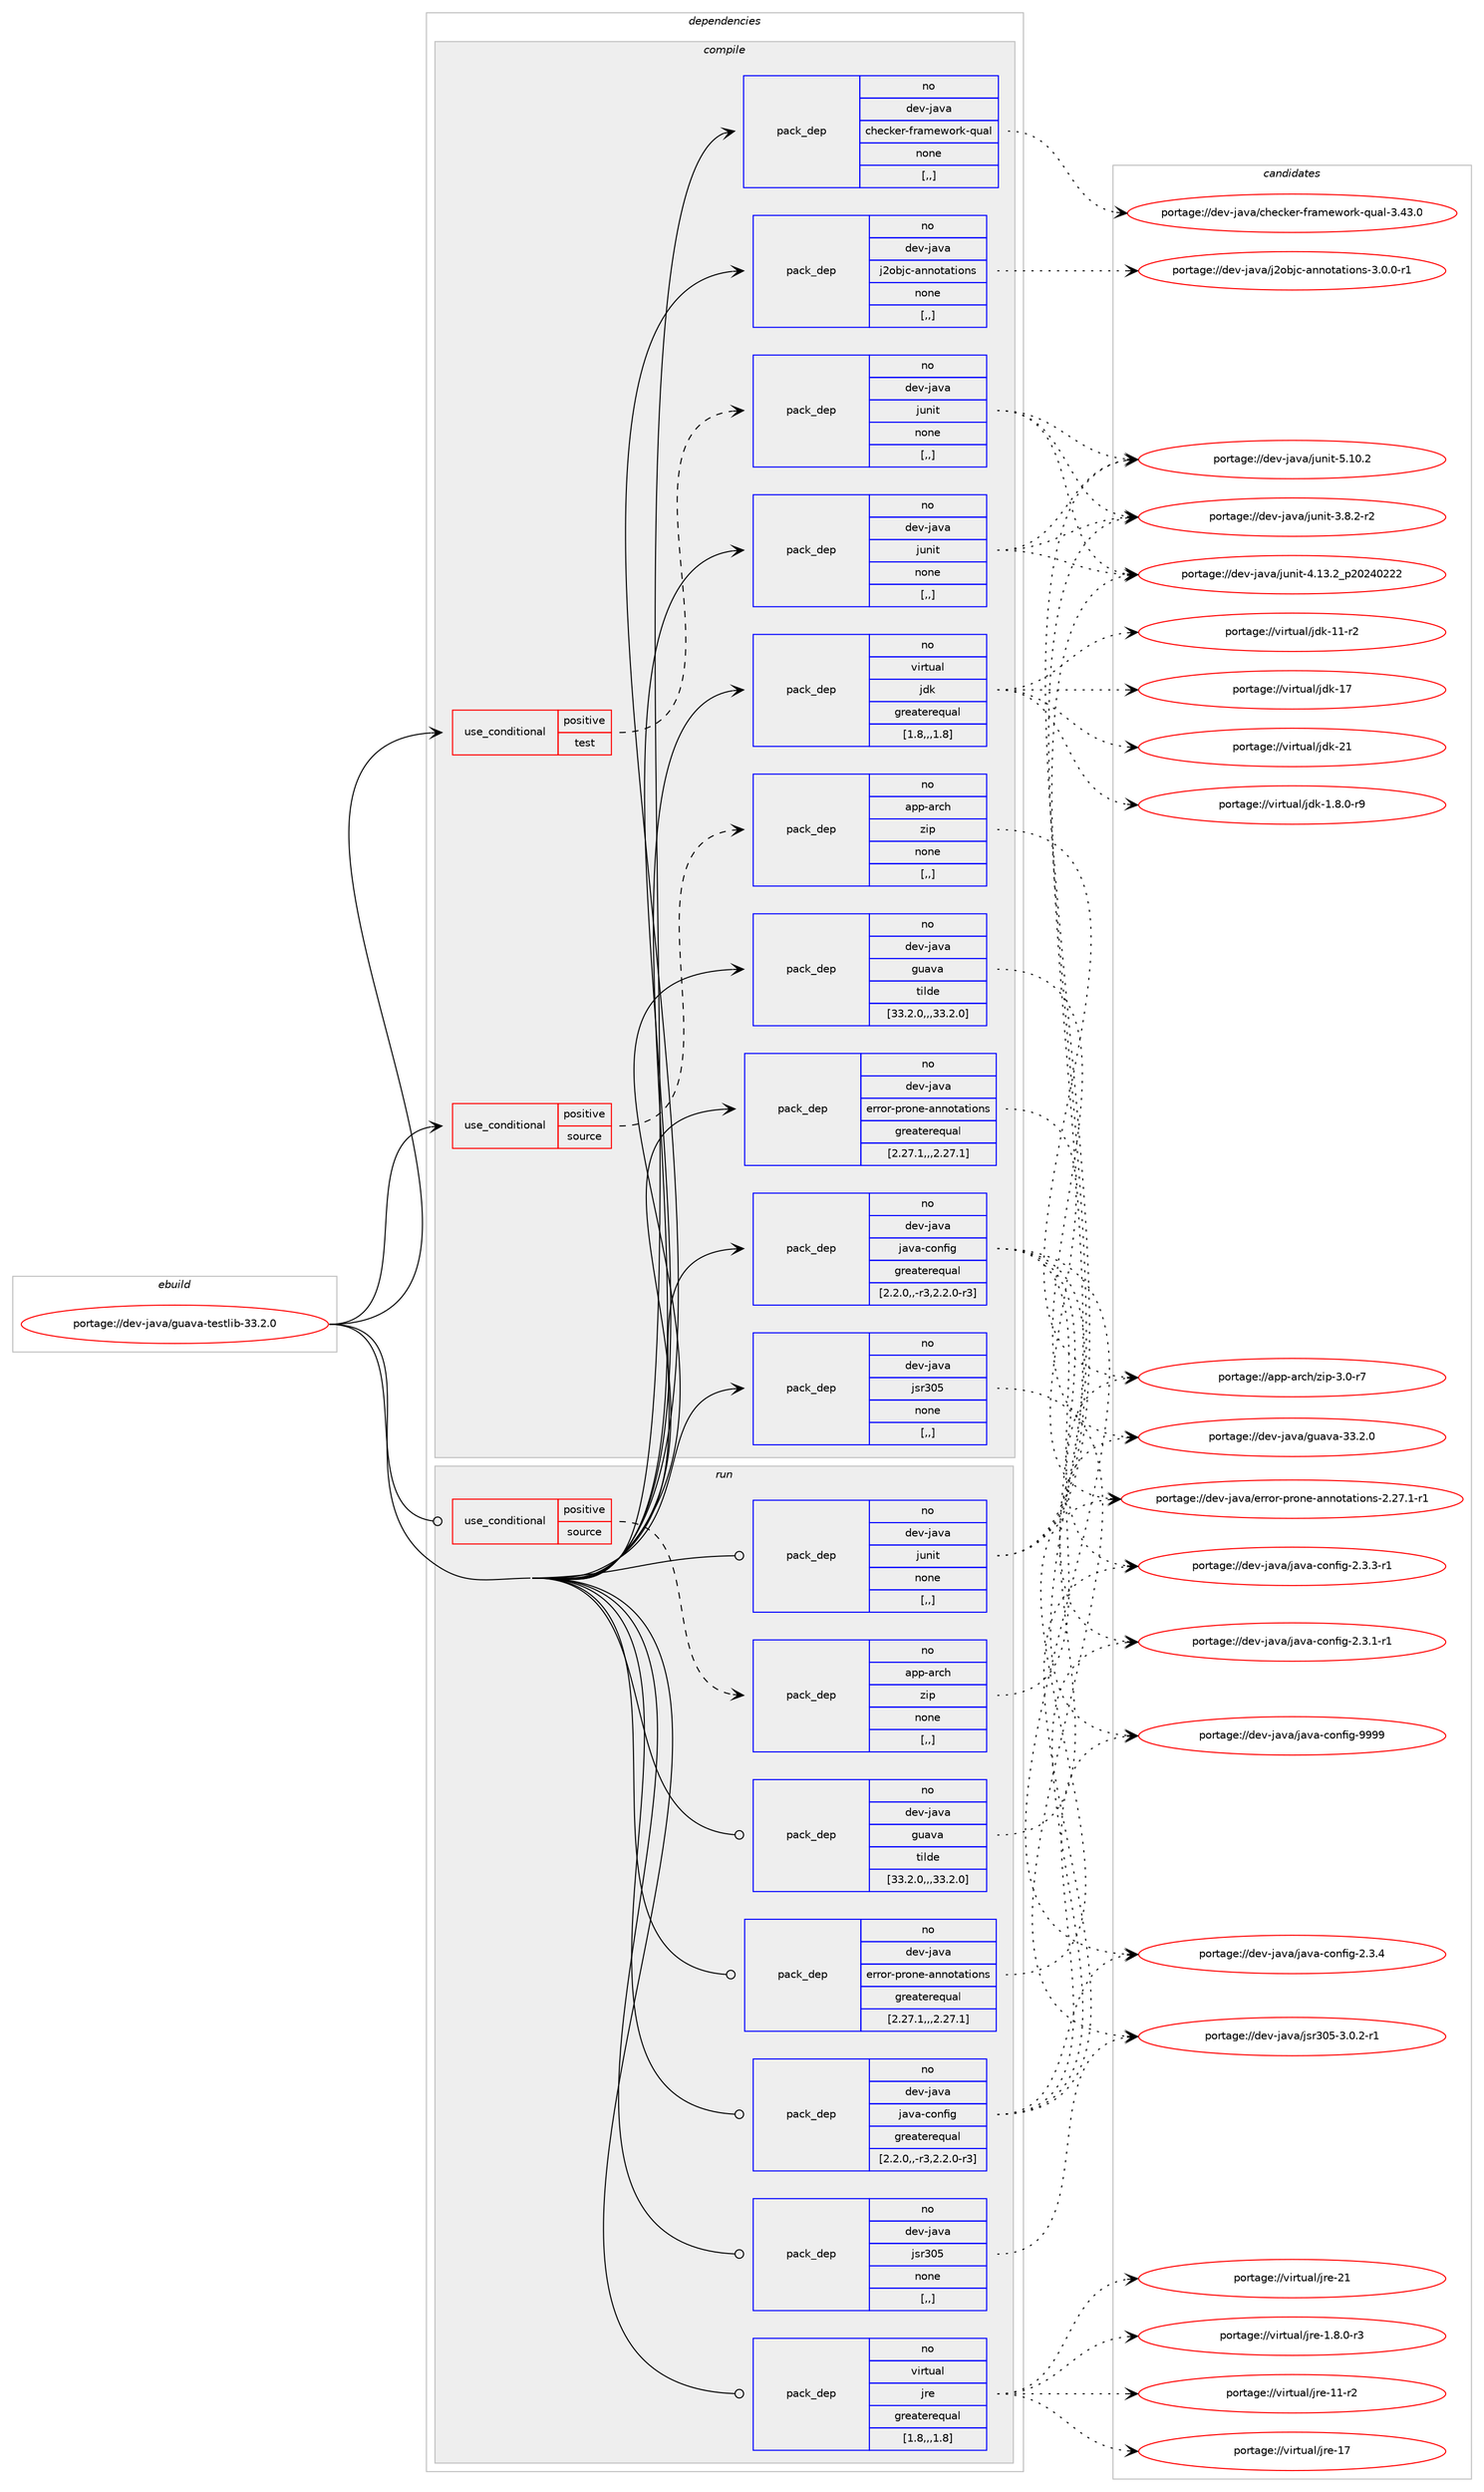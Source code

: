 digraph prolog {

# *************
# Graph options
# *************

newrank=true;
concentrate=true;
compound=true;
graph [rankdir=LR,fontname=Helvetica,fontsize=10,ranksep=1.5];#, ranksep=2.5, nodesep=0.2];
edge  [arrowhead=vee];
node  [fontname=Helvetica,fontsize=10];

# **********
# The ebuild
# **********

subgraph cluster_leftcol {
color=gray;
rank=same;
label=<<i>ebuild</i>>;
id [label="portage://dev-java/guava-testlib-33.2.0", color=red, width=4, href="../dev-java/guava-testlib-33.2.0.svg"];
}

# ****************
# The dependencies
# ****************

subgraph cluster_midcol {
color=gray;
label=<<i>dependencies</i>>;
subgraph cluster_compile {
fillcolor="#eeeeee";
style=filled;
label=<<i>compile</i>>;
subgraph cond21106 {
dependency91653 [label=<<TABLE BORDER="0" CELLBORDER="1" CELLSPACING="0" CELLPADDING="4"><TR><TD ROWSPAN="3" CELLPADDING="10">use_conditional</TD></TR><TR><TD>positive</TD></TR><TR><TD>source</TD></TR></TABLE>>, shape=none, color=red];
subgraph pack69523 {
dependency91654 [label=<<TABLE BORDER="0" CELLBORDER="1" CELLSPACING="0" CELLPADDING="4" WIDTH="220"><TR><TD ROWSPAN="6" CELLPADDING="30">pack_dep</TD></TR><TR><TD WIDTH="110">no</TD></TR><TR><TD>app-arch</TD></TR><TR><TD>zip</TD></TR><TR><TD>none</TD></TR><TR><TD>[,,]</TD></TR></TABLE>>, shape=none, color=blue];
}
dependency91653:e -> dependency91654:w [weight=20,style="dashed",arrowhead="vee"];
}
id:e -> dependency91653:w [weight=20,style="solid",arrowhead="vee"];
subgraph cond21107 {
dependency91655 [label=<<TABLE BORDER="0" CELLBORDER="1" CELLSPACING="0" CELLPADDING="4"><TR><TD ROWSPAN="3" CELLPADDING="10">use_conditional</TD></TR><TR><TD>positive</TD></TR><TR><TD>test</TD></TR></TABLE>>, shape=none, color=red];
subgraph pack69524 {
dependency91656 [label=<<TABLE BORDER="0" CELLBORDER="1" CELLSPACING="0" CELLPADDING="4" WIDTH="220"><TR><TD ROWSPAN="6" CELLPADDING="30">pack_dep</TD></TR><TR><TD WIDTH="110">no</TD></TR><TR><TD>dev-java</TD></TR><TR><TD>junit</TD></TR><TR><TD>none</TD></TR><TR><TD>[,,]</TD></TR></TABLE>>, shape=none, color=blue];
}
dependency91655:e -> dependency91656:w [weight=20,style="dashed",arrowhead="vee"];
}
id:e -> dependency91655:w [weight=20,style="solid",arrowhead="vee"];
subgraph pack69525 {
dependency91657 [label=<<TABLE BORDER="0" CELLBORDER="1" CELLSPACING="0" CELLPADDING="4" WIDTH="220"><TR><TD ROWSPAN="6" CELLPADDING="30">pack_dep</TD></TR><TR><TD WIDTH="110">no</TD></TR><TR><TD>dev-java</TD></TR><TR><TD>checker-framework-qual</TD></TR><TR><TD>none</TD></TR><TR><TD>[,,]</TD></TR></TABLE>>, shape=none, color=blue];
}
id:e -> dependency91657:w [weight=20,style="solid",arrowhead="vee"];
subgraph pack69526 {
dependency91658 [label=<<TABLE BORDER="0" CELLBORDER="1" CELLSPACING="0" CELLPADDING="4" WIDTH="220"><TR><TD ROWSPAN="6" CELLPADDING="30">pack_dep</TD></TR><TR><TD WIDTH="110">no</TD></TR><TR><TD>dev-java</TD></TR><TR><TD>error-prone-annotations</TD></TR><TR><TD>greaterequal</TD></TR><TR><TD>[2.27.1,,,2.27.1]</TD></TR></TABLE>>, shape=none, color=blue];
}
id:e -> dependency91658:w [weight=20,style="solid",arrowhead="vee"];
subgraph pack69527 {
dependency91659 [label=<<TABLE BORDER="0" CELLBORDER="1" CELLSPACING="0" CELLPADDING="4" WIDTH="220"><TR><TD ROWSPAN="6" CELLPADDING="30">pack_dep</TD></TR><TR><TD WIDTH="110">no</TD></TR><TR><TD>dev-java</TD></TR><TR><TD>guava</TD></TR><TR><TD>tilde</TD></TR><TR><TD>[33.2.0,,,33.2.0]</TD></TR></TABLE>>, shape=none, color=blue];
}
id:e -> dependency91659:w [weight=20,style="solid",arrowhead="vee"];
subgraph pack69528 {
dependency91660 [label=<<TABLE BORDER="0" CELLBORDER="1" CELLSPACING="0" CELLPADDING="4" WIDTH="220"><TR><TD ROWSPAN="6" CELLPADDING="30">pack_dep</TD></TR><TR><TD WIDTH="110">no</TD></TR><TR><TD>dev-java</TD></TR><TR><TD>j2objc-annotations</TD></TR><TR><TD>none</TD></TR><TR><TD>[,,]</TD></TR></TABLE>>, shape=none, color=blue];
}
id:e -> dependency91660:w [weight=20,style="solid",arrowhead="vee"];
subgraph pack69529 {
dependency91661 [label=<<TABLE BORDER="0" CELLBORDER="1" CELLSPACING="0" CELLPADDING="4" WIDTH="220"><TR><TD ROWSPAN="6" CELLPADDING="30">pack_dep</TD></TR><TR><TD WIDTH="110">no</TD></TR><TR><TD>dev-java</TD></TR><TR><TD>java-config</TD></TR><TR><TD>greaterequal</TD></TR><TR><TD>[2.2.0,,-r3,2.2.0-r3]</TD></TR></TABLE>>, shape=none, color=blue];
}
id:e -> dependency91661:w [weight=20,style="solid",arrowhead="vee"];
subgraph pack69530 {
dependency91662 [label=<<TABLE BORDER="0" CELLBORDER="1" CELLSPACING="0" CELLPADDING="4" WIDTH="220"><TR><TD ROWSPAN="6" CELLPADDING="30">pack_dep</TD></TR><TR><TD WIDTH="110">no</TD></TR><TR><TD>dev-java</TD></TR><TR><TD>jsr305</TD></TR><TR><TD>none</TD></TR><TR><TD>[,,]</TD></TR></TABLE>>, shape=none, color=blue];
}
id:e -> dependency91662:w [weight=20,style="solid",arrowhead="vee"];
subgraph pack69531 {
dependency91663 [label=<<TABLE BORDER="0" CELLBORDER="1" CELLSPACING="0" CELLPADDING="4" WIDTH="220"><TR><TD ROWSPAN="6" CELLPADDING="30">pack_dep</TD></TR><TR><TD WIDTH="110">no</TD></TR><TR><TD>dev-java</TD></TR><TR><TD>junit</TD></TR><TR><TD>none</TD></TR><TR><TD>[,,]</TD></TR></TABLE>>, shape=none, color=blue];
}
id:e -> dependency91663:w [weight=20,style="solid",arrowhead="vee"];
subgraph pack69532 {
dependency91664 [label=<<TABLE BORDER="0" CELLBORDER="1" CELLSPACING="0" CELLPADDING="4" WIDTH="220"><TR><TD ROWSPAN="6" CELLPADDING="30">pack_dep</TD></TR><TR><TD WIDTH="110">no</TD></TR><TR><TD>virtual</TD></TR><TR><TD>jdk</TD></TR><TR><TD>greaterequal</TD></TR><TR><TD>[1.8,,,1.8]</TD></TR></TABLE>>, shape=none, color=blue];
}
id:e -> dependency91664:w [weight=20,style="solid",arrowhead="vee"];
}
subgraph cluster_compileandrun {
fillcolor="#eeeeee";
style=filled;
label=<<i>compile and run</i>>;
}
subgraph cluster_run {
fillcolor="#eeeeee";
style=filled;
label=<<i>run</i>>;
subgraph cond21108 {
dependency91665 [label=<<TABLE BORDER="0" CELLBORDER="1" CELLSPACING="0" CELLPADDING="4"><TR><TD ROWSPAN="3" CELLPADDING="10">use_conditional</TD></TR><TR><TD>positive</TD></TR><TR><TD>source</TD></TR></TABLE>>, shape=none, color=red];
subgraph pack69533 {
dependency91666 [label=<<TABLE BORDER="0" CELLBORDER="1" CELLSPACING="0" CELLPADDING="4" WIDTH="220"><TR><TD ROWSPAN="6" CELLPADDING="30">pack_dep</TD></TR><TR><TD WIDTH="110">no</TD></TR><TR><TD>app-arch</TD></TR><TR><TD>zip</TD></TR><TR><TD>none</TD></TR><TR><TD>[,,]</TD></TR></TABLE>>, shape=none, color=blue];
}
dependency91665:e -> dependency91666:w [weight=20,style="dashed",arrowhead="vee"];
}
id:e -> dependency91665:w [weight=20,style="solid",arrowhead="odot"];
subgraph pack69534 {
dependency91667 [label=<<TABLE BORDER="0" CELLBORDER="1" CELLSPACING="0" CELLPADDING="4" WIDTH="220"><TR><TD ROWSPAN="6" CELLPADDING="30">pack_dep</TD></TR><TR><TD WIDTH="110">no</TD></TR><TR><TD>dev-java</TD></TR><TR><TD>error-prone-annotations</TD></TR><TR><TD>greaterequal</TD></TR><TR><TD>[2.27.1,,,2.27.1]</TD></TR></TABLE>>, shape=none, color=blue];
}
id:e -> dependency91667:w [weight=20,style="solid",arrowhead="odot"];
subgraph pack69535 {
dependency91668 [label=<<TABLE BORDER="0" CELLBORDER="1" CELLSPACING="0" CELLPADDING="4" WIDTH="220"><TR><TD ROWSPAN="6" CELLPADDING="30">pack_dep</TD></TR><TR><TD WIDTH="110">no</TD></TR><TR><TD>dev-java</TD></TR><TR><TD>guava</TD></TR><TR><TD>tilde</TD></TR><TR><TD>[33.2.0,,,33.2.0]</TD></TR></TABLE>>, shape=none, color=blue];
}
id:e -> dependency91668:w [weight=20,style="solid",arrowhead="odot"];
subgraph pack69536 {
dependency91669 [label=<<TABLE BORDER="0" CELLBORDER="1" CELLSPACING="0" CELLPADDING="4" WIDTH="220"><TR><TD ROWSPAN="6" CELLPADDING="30">pack_dep</TD></TR><TR><TD WIDTH="110">no</TD></TR><TR><TD>dev-java</TD></TR><TR><TD>java-config</TD></TR><TR><TD>greaterequal</TD></TR><TR><TD>[2.2.0,,-r3,2.2.0-r3]</TD></TR></TABLE>>, shape=none, color=blue];
}
id:e -> dependency91669:w [weight=20,style="solid",arrowhead="odot"];
subgraph pack69537 {
dependency91670 [label=<<TABLE BORDER="0" CELLBORDER="1" CELLSPACING="0" CELLPADDING="4" WIDTH="220"><TR><TD ROWSPAN="6" CELLPADDING="30">pack_dep</TD></TR><TR><TD WIDTH="110">no</TD></TR><TR><TD>dev-java</TD></TR><TR><TD>jsr305</TD></TR><TR><TD>none</TD></TR><TR><TD>[,,]</TD></TR></TABLE>>, shape=none, color=blue];
}
id:e -> dependency91670:w [weight=20,style="solid",arrowhead="odot"];
subgraph pack69538 {
dependency91671 [label=<<TABLE BORDER="0" CELLBORDER="1" CELLSPACING="0" CELLPADDING="4" WIDTH="220"><TR><TD ROWSPAN="6" CELLPADDING="30">pack_dep</TD></TR><TR><TD WIDTH="110">no</TD></TR><TR><TD>dev-java</TD></TR><TR><TD>junit</TD></TR><TR><TD>none</TD></TR><TR><TD>[,,]</TD></TR></TABLE>>, shape=none, color=blue];
}
id:e -> dependency91671:w [weight=20,style="solid",arrowhead="odot"];
subgraph pack69539 {
dependency91672 [label=<<TABLE BORDER="0" CELLBORDER="1" CELLSPACING="0" CELLPADDING="4" WIDTH="220"><TR><TD ROWSPAN="6" CELLPADDING="30">pack_dep</TD></TR><TR><TD WIDTH="110">no</TD></TR><TR><TD>virtual</TD></TR><TR><TD>jre</TD></TR><TR><TD>greaterequal</TD></TR><TR><TD>[1.8,,,1.8]</TD></TR></TABLE>>, shape=none, color=blue];
}
id:e -> dependency91672:w [weight=20,style="solid",arrowhead="odot"];
}
}

# **************
# The candidates
# **************

subgraph cluster_choices {
rank=same;
color=gray;
label=<<i>candidates</i>>;

subgraph choice69523 {
color=black;
nodesep=1;
choice9711211245971149910447122105112455146484511455 [label="portage://app-arch/zip-3.0-r7", color=red, width=4,href="../app-arch/zip-3.0-r7.svg"];
dependency91654:e -> choice9711211245971149910447122105112455146484511455:w [style=dotted,weight="100"];
}
subgraph choice69524 {
color=black;
nodesep=1;
choice100101118451069711897471061171101051164551465646504511450 [label="portage://dev-java/junit-3.8.2-r2", color=red, width=4,href="../dev-java/junit-3.8.2-r2.svg"];
choice1001011184510697118974710611711010511645524649514650951125048505248505050 [label="portage://dev-java/junit-4.13.2_p20240222", color=red, width=4,href="../dev-java/junit-4.13.2_p20240222.svg"];
choice1001011184510697118974710611711010511645534649484650 [label="portage://dev-java/junit-5.10.2", color=red, width=4,href="../dev-java/junit-5.10.2.svg"];
dependency91656:e -> choice100101118451069711897471061171101051164551465646504511450:w [style=dotted,weight="100"];
dependency91656:e -> choice1001011184510697118974710611711010511645524649514650951125048505248505050:w [style=dotted,weight="100"];
dependency91656:e -> choice1001011184510697118974710611711010511645534649484650:w [style=dotted,weight="100"];
}
subgraph choice69525 {
color=black;
nodesep=1;
choice1001011184510697118974799104101991071011144510211497109101119111114107451131179710845514652514648 [label="portage://dev-java/checker-framework-qual-3.43.0", color=red, width=4,href="../dev-java/checker-framework-qual-3.43.0.svg"];
dependency91657:e -> choice1001011184510697118974799104101991071011144510211497109101119111114107451131179710845514652514648:w [style=dotted,weight="100"];
}
subgraph choice69526 {
color=black;
nodesep=1;
choice1001011184510697118974710111411411111445112114111110101459711011011111697116105111110115455046505546494511449 [label="portage://dev-java/error-prone-annotations-2.27.1-r1", color=red, width=4,href="../dev-java/error-prone-annotations-2.27.1-r1.svg"];
dependency91658:e -> choice1001011184510697118974710111411411111445112114111110101459711011011111697116105111110115455046505546494511449:w [style=dotted,weight="100"];
}
subgraph choice69527 {
color=black;
nodesep=1;
choice10010111845106971189747103117971189745515146504648 [label="portage://dev-java/guava-33.2.0", color=red, width=4,href="../dev-java/guava-33.2.0.svg"];
dependency91659:e -> choice10010111845106971189747103117971189745515146504648:w [style=dotted,weight="100"];
}
subgraph choice69528 {
color=black;
nodesep=1;
choice100101118451069711897471065011198106994597110110111116971161051111101154551464846484511449 [label="portage://dev-java/j2objc-annotations-3.0.0-r1", color=red, width=4,href="../dev-java/j2objc-annotations-3.0.0-r1.svg"];
dependency91660:e -> choice100101118451069711897471065011198106994597110110111116971161051111101154551464846484511449:w [style=dotted,weight="100"];
}
subgraph choice69529 {
color=black;
nodesep=1;
choice10010111845106971189747106971189745991111101021051034550465146494511449 [label="portage://dev-java/java-config-2.3.1-r1", color=red, width=4,href="../dev-java/java-config-2.3.1-r1.svg"];
choice10010111845106971189747106971189745991111101021051034550465146514511449 [label="portage://dev-java/java-config-2.3.3-r1", color=red, width=4,href="../dev-java/java-config-2.3.3-r1.svg"];
choice1001011184510697118974710697118974599111110102105103455046514652 [label="portage://dev-java/java-config-2.3.4", color=red, width=4,href="../dev-java/java-config-2.3.4.svg"];
choice10010111845106971189747106971189745991111101021051034557575757 [label="portage://dev-java/java-config-9999", color=red, width=4,href="../dev-java/java-config-9999.svg"];
dependency91661:e -> choice10010111845106971189747106971189745991111101021051034550465146494511449:w [style=dotted,weight="100"];
dependency91661:e -> choice10010111845106971189747106971189745991111101021051034550465146514511449:w [style=dotted,weight="100"];
dependency91661:e -> choice1001011184510697118974710697118974599111110102105103455046514652:w [style=dotted,weight="100"];
dependency91661:e -> choice10010111845106971189747106971189745991111101021051034557575757:w [style=dotted,weight="100"];
}
subgraph choice69530 {
color=black;
nodesep=1;
choice100101118451069711897471061151145148534551464846504511449 [label="portage://dev-java/jsr305-3.0.2-r1", color=red, width=4,href="../dev-java/jsr305-3.0.2-r1.svg"];
dependency91662:e -> choice100101118451069711897471061151145148534551464846504511449:w [style=dotted,weight="100"];
}
subgraph choice69531 {
color=black;
nodesep=1;
choice100101118451069711897471061171101051164551465646504511450 [label="portage://dev-java/junit-3.8.2-r2", color=red, width=4,href="../dev-java/junit-3.8.2-r2.svg"];
choice1001011184510697118974710611711010511645524649514650951125048505248505050 [label="portage://dev-java/junit-4.13.2_p20240222", color=red, width=4,href="../dev-java/junit-4.13.2_p20240222.svg"];
choice1001011184510697118974710611711010511645534649484650 [label="portage://dev-java/junit-5.10.2", color=red, width=4,href="../dev-java/junit-5.10.2.svg"];
dependency91663:e -> choice100101118451069711897471061171101051164551465646504511450:w [style=dotted,weight="100"];
dependency91663:e -> choice1001011184510697118974710611711010511645524649514650951125048505248505050:w [style=dotted,weight="100"];
dependency91663:e -> choice1001011184510697118974710611711010511645534649484650:w [style=dotted,weight="100"];
}
subgraph choice69532 {
color=black;
nodesep=1;
choice11810511411611797108471061001074549465646484511457 [label="portage://virtual/jdk-1.8.0-r9", color=red, width=4,href="../virtual/jdk-1.8.0-r9.svg"];
choice11810511411611797108471061001074549494511450 [label="portage://virtual/jdk-11-r2", color=red, width=4,href="../virtual/jdk-11-r2.svg"];
choice1181051141161179710847106100107454955 [label="portage://virtual/jdk-17", color=red, width=4,href="../virtual/jdk-17.svg"];
choice1181051141161179710847106100107455049 [label="portage://virtual/jdk-21", color=red, width=4,href="../virtual/jdk-21.svg"];
dependency91664:e -> choice11810511411611797108471061001074549465646484511457:w [style=dotted,weight="100"];
dependency91664:e -> choice11810511411611797108471061001074549494511450:w [style=dotted,weight="100"];
dependency91664:e -> choice1181051141161179710847106100107454955:w [style=dotted,weight="100"];
dependency91664:e -> choice1181051141161179710847106100107455049:w [style=dotted,weight="100"];
}
subgraph choice69533 {
color=black;
nodesep=1;
choice9711211245971149910447122105112455146484511455 [label="portage://app-arch/zip-3.0-r7", color=red, width=4,href="../app-arch/zip-3.0-r7.svg"];
dependency91666:e -> choice9711211245971149910447122105112455146484511455:w [style=dotted,weight="100"];
}
subgraph choice69534 {
color=black;
nodesep=1;
choice1001011184510697118974710111411411111445112114111110101459711011011111697116105111110115455046505546494511449 [label="portage://dev-java/error-prone-annotations-2.27.1-r1", color=red, width=4,href="../dev-java/error-prone-annotations-2.27.1-r1.svg"];
dependency91667:e -> choice1001011184510697118974710111411411111445112114111110101459711011011111697116105111110115455046505546494511449:w [style=dotted,weight="100"];
}
subgraph choice69535 {
color=black;
nodesep=1;
choice10010111845106971189747103117971189745515146504648 [label="portage://dev-java/guava-33.2.0", color=red, width=4,href="../dev-java/guava-33.2.0.svg"];
dependency91668:e -> choice10010111845106971189747103117971189745515146504648:w [style=dotted,weight="100"];
}
subgraph choice69536 {
color=black;
nodesep=1;
choice10010111845106971189747106971189745991111101021051034550465146494511449 [label="portage://dev-java/java-config-2.3.1-r1", color=red, width=4,href="../dev-java/java-config-2.3.1-r1.svg"];
choice10010111845106971189747106971189745991111101021051034550465146514511449 [label="portage://dev-java/java-config-2.3.3-r1", color=red, width=4,href="../dev-java/java-config-2.3.3-r1.svg"];
choice1001011184510697118974710697118974599111110102105103455046514652 [label="portage://dev-java/java-config-2.3.4", color=red, width=4,href="../dev-java/java-config-2.3.4.svg"];
choice10010111845106971189747106971189745991111101021051034557575757 [label="portage://dev-java/java-config-9999", color=red, width=4,href="../dev-java/java-config-9999.svg"];
dependency91669:e -> choice10010111845106971189747106971189745991111101021051034550465146494511449:w [style=dotted,weight="100"];
dependency91669:e -> choice10010111845106971189747106971189745991111101021051034550465146514511449:w [style=dotted,weight="100"];
dependency91669:e -> choice1001011184510697118974710697118974599111110102105103455046514652:w [style=dotted,weight="100"];
dependency91669:e -> choice10010111845106971189747106971189745991111101021051034557575757:w [style=dotted,weight="100"];
}
subgraph choice69537 {
color=black;
nodesep=1;
choice100101118451069711897471061151145148534551464846504511449 [label="portage://dev-java/jsr305-3.0.2-r1", color=red, width=4,href="../dev-java/jsr305-3.0.2-r1.svg"];
dependency91670:e -> choice100101118451069711897471061151145148534551464846504511449:w [style=dotted,weight="100"];
}
subgraph choice69538 {
color=black;
nodesep=1;
choice100101118451069711897471061171101051164551465646504511450 [label="portage://dev-java/junit-3.8.2-r2", color=red, width=4,href="../dev-java/junit-3.8.2-r2.svg"];
choice1001011184510697118974710611711010511645524649514650951125048505248505050 [label="portage://dev-java/junit-4.13.2_p20240222", color=red, width=4,href="../dev-java/junit-4.13.2_p20240222.svg"];
choice1001011184510697118974710611711010511645534649484650 [label="portage://dev-java/junit-5.10.2", color=red, width=4,href="../dev-java/junit-5.10.2.svg"];
dependency91671:e -> choice100101118451069711897471061171101051164551465646504511450:w [style=dotted,weight="100"];
dependency91671:e -> choice1001011184510697118974710611711010511645524649514650951125048505248505050:w [style=dotted,weight="100"];
dependency91671:e -> choice1001011184510697118974710611711010511645534649484650:w [style=dotted,weight="100"];
}
subgraph choice69539 {
color=black;
nodesep=1;
choice11810511411611797108471061141014549465646484511451 [label="portage://virtual/jre-1.8.0-r3", color=red, width=4,href="../virtual/jre-1.8.0-r3.svg"];
choice11810511411611797108471061141014549494511450 [label="portage://virtual/jre-11-r2", color=red, width=4,href="../virtual/jre-11-r2.svg"];
choice1181051141161179710847106114101454955 [label="portage://virtual/jre-17", color=red, width=4,href="../virtual/jre-17.svg"];
choice1181051141161179710847106114101455049 [label="portage://virtual/jre-21", color=red, width=4,href="../virtual/jre-21.svg"];
dependency91672:e -> choice11810511411611797108471061141014549465646484511451:w [style=dotted,weight="100"];
dependency91672:e -> choice11810511411611797108471061141014549494511450:w [style=dotted,weight="100"];
dependency91672:e -> choice1181051141161179710847106114101454955:w [style=dotted,weight="100"];
dependency91672:e -> choice1181051141161179710847106114101455049:w [style=dotted,weight="100"];
}
}

}
